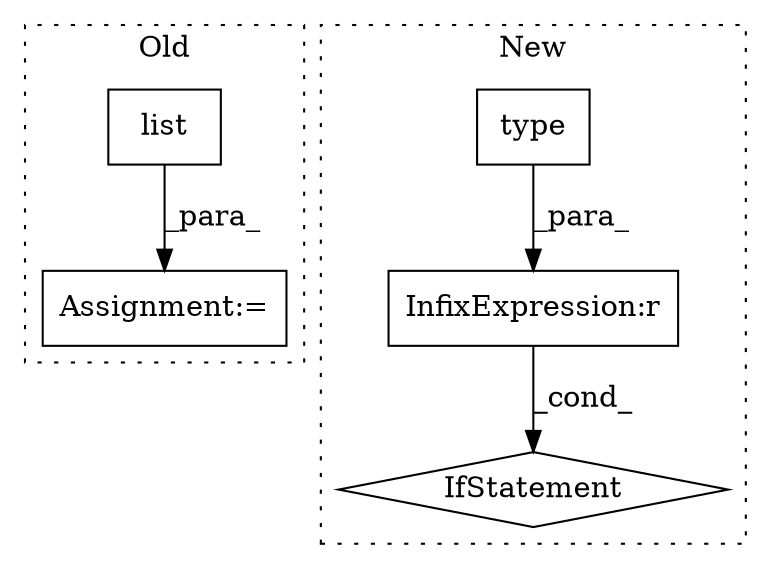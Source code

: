 digraph G {
subgraph cluster0 {
1 [label="list" a="32" s="8818,8889" l="5,1" shape="box"];
3 [label="Assignment:=" a="7" s="9486" l="24" shape="box"];
label = "Old";
style="dotted";
}
subgraph cluster1 {
2 [label="type" a="32" s="9250,9263" l="5,1" shape="box"];
4 [label="InfixExpression:r" a="27" s="9246" l="4" shape="box"];
5 [label="IfStatement" a="25" s="9239,9264" l="4,2" shape="diamond"];
label = "New";
style="dotted";
}
1 -> 3 [label="_para_"];
2 -> 4 [label="_para_"];
4 -> 5 [label="_cond_"];
}